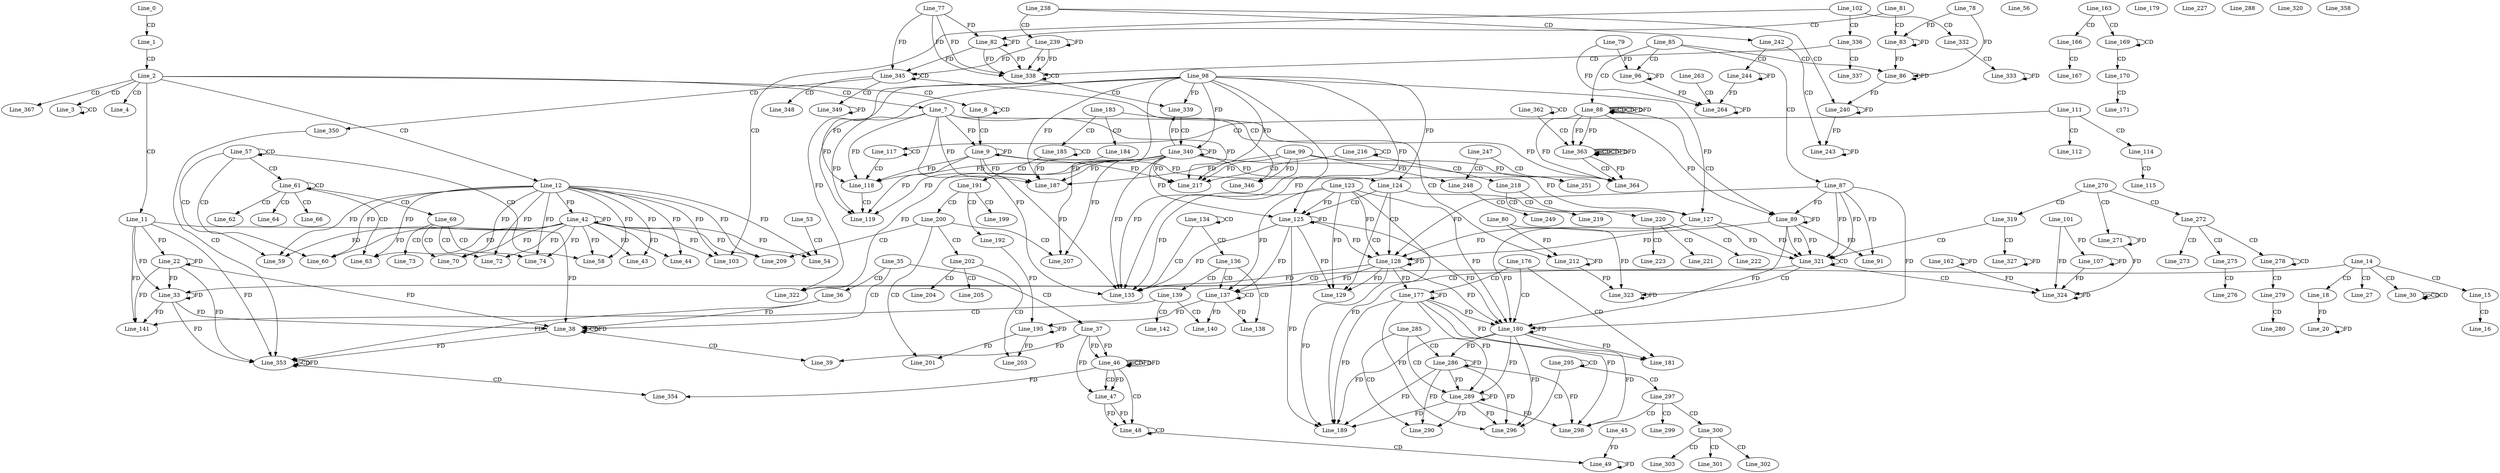 digraph G {
  Line_0;
  Line_1;
  Line_2;
  Line_3;
  Line_3;
  Line_4;
  Line_7;
  Line_8;
  Line_8;
  Line_9;
  Line_11;
  Line_12;
  Line_14;
  Line_15;
  Line_16;
  Line_18;
  Line_20;
  Line_22;
  Line_27;
  Line_30;
  Line_30;
  Line_30;
  Line_33;
  Line_35;
  Line_36;
  Line_37;
  Line_38;
  Line_38;
  Line_38;
  Line_39;
  Line_42;
  Line_43;
  Line_44;
  Line_46;
  Line_46;
  Line_46;
  Line_47;
  Line_47;
  Line_48;
  Line_48;
  Line_49;
  Line_45;
  Line_53;
  Line_54;
  Line_56;
  Line_57;
  Line_57;
  Line_58;
  Line_59;
  Line_60;
  Line_61;
  Line_61;
  Line_62;
  Line_63;
  Line_64;
  Line_66;
  Line_69;
  Line_70;
  Line_72;
  Line_73;
  Line_74;
  Line_81;
  Line_82;
  Line_77;
  Line_83;
  Line_78;
  Line_85;
  Line_86;
  Line_87;
  Line_88;
  Line_88;
  Line_88;
  Line_88;
  Line_89;
  Line_89;
  Line_91;
  Line_96;
  Line_79;
  Line_102;
  Line_103;
  Line_107;
  Line_101;
  Line_111;
  Line_112;
  Line_114;
  Line_115;
  Line_117;
  Line_117;
  Line_118;
  Line_98;
  Line_118;
  Line_119;
  Line_119;
  Line_119;
  Line_124;
  Line_125;
  Line_123;
  Line_125;
  Line_127;
  Line_127;
  Line_128;
  Line_128;
  Line_129;
  Line_134;
  Line_134;
  Line_135;
  Line_99;
  Line_135;
  Line_136;
  Line_137;
  Line_137;
  Line_138;
  Line_139;
  Line_140;
  Line_141;
  Line_142;
  Line_162;
  Line_163;
  Line_166;
  Line_167;
  Line_169;
  Line_169;
  Line_170;
  Line_170;
  Line_171;
  Line_171;
  Line_171;
  Line_176;
  Line_177;
  Line_177;
  Line_179;
  Line_180;
  Line_180;
  Line_181;
  Line_183;
  Line_184;
  Line_185;
  Line_185;
  Line_187;
  Line_187;
  Line_189;
  Line_191;
  Line_192;
  Line_195;
  Line_195;
  Line_195;
  Line_199;
  Line_200;
  Line_201;
  Line_202;
  Line_203;
  Line_204;
  Line_205;
  Line_207;
  Line_209;
  Line_212;
  Line_80;
  Line_216;
  Line_216;
  Line_217;
  Line_218;
  Line_219;
  Line_220;
  Line_221;
  Line_222;
  Line_223;
  Line_227;
  Line_238;
  Line_239;
  Line_240;
  Line_242;
  Line_243;
  Line_244;
  Line_247;
  Line_248;
  Line_249;
  Line_251;
  Line_263;
  Line_264;
  Line_270;
  Line_271;
  Line_272;
  Line_273;
  Line_275;
  Line_276;
  Line_278;
  Line_278;
  Line_279;
  Line_279;
  Line_280;
  Line_280;
  Line_280;
  Line_285;
  Line_286;
  Line_286;
  Line_288;
  Line_289;
  Line_289;
  Line_290;
  Line_295;
  Line_295;
  Line_296;
  Line_296;
  Line_297;
  Line_298;
  Line_299;
  Line_300;
  Line_301;
  Line_302;
  Line_303;
  Line_319;
  Line_320;
  Line_321;
  Line_321;
  Line_322;
  Line_323;
  Line_324;
  Line_327;
  Line_332;
  Line_333;
  Line_336;
  Line_337;
  Line_338;
  Line_338;
  Line_339;
  Line_340;
  Line_345;
  Line_345;
  Line_346;
  Line_348;
  Line_349;
  Line_350;
  Line_353;
  Line_353;
  Line_353;
  Line_354;
  Line_358;
  Line_362;
  Line_362;
  Line_363;
  Line_363;
  Line_363;
  Line_364;
  Line_364;
  Line_367;
  Line_0 -> Line_1 [ label="CD" ];
  Line_1 -> Line_2 [ label="CD" ];
  Line_2 -> Line_3 [ label="CD" ];
  Line_3 -> Line_3 [ label="CD" ];
  Line_2 -> Line_4 [ label="CD" ];
  Line_2 -> Line_7 [ label="CD" ];
  Line_2 -> Line_8 [ label="CD" ];
  Line_8 -> Line_8 [ label="CD" ];
  Line_8 -> Line_9 [ label="CD" ];
  Line_7 -> Line_9 [ label="FD" ];
  Line_9 -> Line_9 [ label="FD" ];
  Line_2 -> Line_11 [ label="CD" ];
  Line_2 -> Line_12 [ label="CD" ];
  Line_14 -> Line_15 [ label="CD" ];
  Line_15 -> Line_16 [ label="CD" ];
  Line_14 -> Line_18 [ label="CD" ];
  Line_18 -> Line_20 [ label="FD" ];
  Line_20 -> Line_20 [ label="FD" ];
  Line_11 -> Line_22 [ label="FD" ];
  Line_22 -> Line_22 [ label="FD" ];
  Line_14 -> Line_27 [ label="CD" ];
  Line_14 -> Line_30 [ label="CD" ];
  Line_30 -> Line_30 [ label="CD" ];
  Line_30 -> Line_30 [ label="CD" ];
  Line_14 -> Line_33 [ label="CD" ];
  Line_11 -> Line_33 [ label="FD" ];
  Line_22 -> Line_33 [ label="FD" ];
  Line_33 -> Line_33 [ label="FD" ];
  Line_35 -> Line_36 [ label="CD" ];
  Line_35 -> Line_37 [ label="CD" ];
  Line_35 -> Line_38 [ label="CD" ];
  Line_38 -> Line_38 [ label="CD" ];
  Line_38 -> Line_38 [ label="FD" ];
  Line_36 -> Line_38 [ label="FD" ];
  Line_11 -> Line_38 [ label="FD" ];
  Line_22 -> Line_38 [ label="FD" ];
  Line_33 -> Line_38 [ label="FD" ];
  Line_38 -> Line_39 [ label="CD" ];
  Line_37 -> Line_39 [ label="FD" ];
  Line_12 -> Line_42 [ label="FD" ];
  Line_42 -> Line_42 [ label="FD" ];
  Line_12 -> Line_43 [ label="FD" ];
  Line_42 -> Line_43 [ label="FD" ];
  Line_12 -> Line_44 [ label="FD" ];
  Line_42 -> Line_44 [ label="FD" ];
  Line_37 -> Line_46 [ label="FD" ];
  Line_46 -> Line_46 [ label="CD" ];
  Line_46 -> Line_46 [ label="FD" ];
  Line_37 -> Line_46 [ label="FD" ];
  Line_46 -> Line_47 [ label="CD" ];
  Line_46 -> Line_47 [ label="FD" ];
  Line_37 -> Line_47 [ label="FD" ];
  Line_46 -> Line_48 [ label="CD" ];
  Line_47 -> Line_48 [ label="FD" ];
  Line_48 -> Line_48 [ label="CD" ];
  Line_47 -> Line_48 [ label="FD" ];
  Line_48 -> Line_49 [ label="CD" ];
  Line_49 -> Line_49 [ label="FD" ];
  Line_45 -> Line_49 [ label="FD" ];
  Line_53 -> Line_54 [ label="CD" ];
  Line_12 -> Line_54 [ label="FD" ];
  Line_42 -> Line_54 [ label="FD" ];
  Line_57 -> Line_57 [ label="CD" ];
  Line_57 -> Line_58 [ label="CD" ];
  Line_12 -> Line_58 [ label="FD" ];
  Line_42 -> Line_58 [ label="FD" ];
  Line_57 -> Line_59 [ label="CD" ];
  Line_12 -> Line_59 [ label="FD" ];
  Line_42 -> Line_59 [ label="FD" ];
  Line_57 -> Line_60 [ label="CD" ];
  Line_12 -> Line_60 [ label="FD" ];
  Line_42 -> Line_60 [ label="FD" ];
  Line_57 -> Line_61 [ label="CD" ];
  Line_61 -> Line_61 [ label="CD" ];
  Line_61 -> Line_62 [ label="CD" ];
  Line_61 -> Line_63 [ label="CD" ];
  Line_12 -> Line_63 [ label="FD" ];
  Line_42 -> Line_63 [ label="FD" ];
  Line_61 -> Line_64 [ label="CD" ];
  Line_61 -> Line_66 [ label="CD" ];
  Line_61 -> Line_69 [ label="CD" ];
  Line_69 -> Line_70 [ label="CD" ];
  Line_12 -> Line_70 [ label="FD" ];
  Line_42 -> Line_70 [ label="FD" ];
  Line_69 -> Line_72 [ label="CD" ];
  Line_12 -> Line_72 [ label="FD" ];
  Line_42 -> Line_72 [ label="FD" ];
  Line_69 -> Line_73 [ label="CD" ];
  Line_69 -> Line_74 [ label="CD" ];
  Line_12 -> Line_74 [ label="FD" ];
  Line_42 -> Line_74 [ label="FD" ];
  Line_81 -> Line_82 [ label="CD" ];
  Line_77 -> Line_82 [ label="FD" ];
  Line_82 -> Line_82 [ label="FD" ];
  Line_81 -> Line_83 [ label="CD" ];
  Line_78 -> Line_83 [ label="FD" ];
  Line_83 -> Line_83 [ label="FD" ];
  Line_85 -> Line_86 [ label="CD" ];
  Line_78 -> Line_86 [ label="FD" ];
  Line_83 -> Line_86 [ label="FD" ];
  Line_86 -> Line_86 [ label="FD" ];
  Line_85 -> Line_87 [ label="CD" ];
  Line_85 -> Line_88 [ label="CD" ];
  Line_88 -> Line_88 [ label="CD" ];
  Line_88 -> Line_88 [ label="CD" ];
  Line_88 -> Line_88 [ label="FD" ];
  Line_88 -> Line_89 [ label="CD" ];
  Line_89 -> Line_89 [ label="FD" ];
  Line_87 -> Line_89 [ label="FD" ];
  Line_88 -> Line_89 [ label="FD" ];
  Line_89 -> Line_91 [ label="FD" ];
  Line_87 -> Line_91 [ label="FD" ];
  Line_85 -> Line_96 [ label="CD" ];
  Line_79 -> Line_96 [ label="FD" ];
  Line_96 -> Line_96 [ label="FD" ];
  Line_102 -> Line_103 [ label="CD" ];
  Line_12 -> Line_103 [ label="FD" ];
  Line_42 -> Line_103 [ label="FD" ];
  Line_107 -> Line_107 [ label="FD" ];
  Line_101 -> Line_107 [ label="FD" ];
  Line_111 -> Line_112 [ label="CD" ];
  Line_111 -> Line_114 [ label="CD" ];
  Line_114 -> Line_115 [ label="CD" ];
  Line_111 -> Line_117 [ label="CD" ];
  Line_117 -> Line_117 [ label="CD" ];
  Line_117 -> Line_118 [ label="CD" ];
  Line_98 -> Line_118 [ label="FD" ];
  Line_7 -> Line_118 [ label="FD" ];
  Line_9 -> Line_118 [ label="FD" ];
  Line_118 -> Line_119 [ label="CD" ];
  Line_7 -> Line_119 [ label="FD" ];
  Line_9 -> Line_119 [ label="FD" ];
  Line_98 -> Line_119 [ label="FD" ];
  Line_98 -> Line_124 [ label="FD" ];
  Line_124 -> Line_125 [ label="CD" ];
  Line_123 -> Line_125 [ label="FD" ];
  Line_125 -> Line_125 [ label="FD" ];
  Line_98 -> Line_125 [ label="FD" ];
  Line_124 -> Line_127 [ label="CD" ];
  Line_98 -> Line_127 [ label="FD" ];
  Line_124 -> Line_128 [ label="CD" ];
  Line_123 -> Line_128 [ label="FD" ];
  Line_125 -> Line_128 [ label="FD" ];
  Line_128 -> Line_128 [ label="FD" ];
  Line_127 -> Line_128 [ label="FD" ];
  Line_89 -> Line_128 [ label="FD" ];
  Line_87 -> Line_128 [ label="FD" ];
  Line_124 -> Line_129 [ label="CD" ];
  Line_123 -> Line_129 [ label="FD" ];
  Line_125 -> Line_129 [ label="FD" ];
  Line_128 -> Line_129 [ label="FD" ];
  Line_134 -> Line_134 [ label="CD" ];
  Line_134 -> Line_135 [ label="CD" ];
  Line_7 -> Line_135 [ label="FD" ];
  Line_9 -> Line_135 [ label="FD" ];
  Line_99 -> Line_135 [ label="FD" ];
  Line_98 -> Line_135 [ label="FD" ];
  Line_123 -> Line_135 [ label="FD" ];
  Line_125 -> Line_135 [ label="FD" ];
  Line_128 -> Line_135 [ label="FD" ];
  Line_134 -> Line_136 [ label="CD" ];
  Line_136 -> Line_137 [ label="CD" ];
  Line_137 -> Line_137 [ label="CD" ];
  Line_123 -> Line_137 [ label="FD" ];
  Line_125 -> Line_137 [ label="FD" ];
  Line_128 -> Line_137 [ label="FD" ];
  Line_136 -> Line_138 [ label="CD" ];
  Line_137 -> Line_138 [ label="FD" ];
  Line_136 -> Line_139 [ label="CD" ];
  Line_139 -> Line_140 [ label="CD" ];
  Line_137 -> Line_140 [ label="FD" ];
  Line_139 -> Line_141 [ label="CD" ];
  Line_11 -> Line_141 [ label="FD" ];
  Line_22 -> Line_141 [ label="FD" ];
  Line_33 -> Line_141 [ label="FD" ];
  Line_139 -> Line_142 [ label="CD" ];
  Line_162 -> Line_162 [ label="FD" ];
  Line_163 -> Line_166 [ label="CD" ];
  Line_166 -> Line_167 [ label="CD" ];
  Line_163 -> Line_169 [ label="CD" ];
  Line_169 -> Line_169 [ label="CD" ];
  Line_169 -> Line_170 [ label="CD" ];
  Line_170 -> Line_171 [ label="CD" ];
  Line_176 -> Line_177 [ label="CD" ];
  Line_128 -> Line_177 [ label="FD" ];
  Line_177 -> Line_177 [ label="FD" ];
  Line_176 -> Line_180 [ label="CD" ];
  Line_123 -> Line_180 [ label="FD" ];
  Line_125 -> Line_180 [ label="FD" ];
  Line_128 -> Line_180 [ label="FD" ];
  Line_177 -> Line_180 [ label="FD" ];
  Line_180 -> Line_180 [ label="FD" ];
  Line_127 -> Line_180 [ label="FD" ];
  Line_89 -> Line_180 [ label="FD" ];
  Line_87 -> Line_180 [ label="FD" ];
  Line_176 -> Line_181 [ label="CD" ];
  Line_177 -> Line_181 [ label="FD" ];
  Line_180 -> Line_181 [ label="FD" ];
  Line_183 -> Line_184 [ label="CD" ];
  Line_183 -> Line_185 [ label="CD" ];
  Line_185 -> Line_185 [ label="CD" ];
  Line_7 -> Line_187 [ label="FD" ];
  Line_9 -> Line_187 [ label="FD" ];
  Line_99 -> Line_187 [ label="FD" ];
  Line_98 -> Line_187 [ label="FD" ];
  Line_184 -> Line_187 [ label="FD" ];
  Line_123 -> Line_189 [ label="FD" ];
  Line_125 -> Line_189 [ label="FD" ];
  Line_128 -> Line_189 [ label="FD" ];
  Line_177 -> Line_189 [ label="FD" ];
  Line_180 -> Line_189 [ label="FD" ];
  Line_185 -> Line_191 [ label="CD" ];
  Line_191 -> Line_192 [ label="CD" ];
  Line_137 -> Line_195 [ label="FD" ];
  Line_195 -> Line_195 [ label="FD" ];
  Line_192 -> Line_195 [ label="FD" ];
  Line_191 -> Line_199 [ label="CD" ];
  Line_191 -> Line_200 [ label="CD" ];
  Line_200 -> Line_201 [ label="CD" ];
  Line_195 -> Line_201 [ label="FD" ];
  Line_200 -> Line_202 [ label="CD" ];
  Line_202 -> Line_203 [ label="CD" ];
  Line_195 -> Line_203 [ label="FD" ];
  Line_202 -> Line_204 [ label="CD" ];
  Line_202 -> Line_205 [ label="CD" ];
  Line_200 -> Line_207 [ label="CD" ];
  Line_98 -> Line_207 [ label="FD" ];
  Line_200 -> Line_209 [ label="CD" ];
  Line_12 -> Line_209 [ label="FD" ];
  Line_42 -> Line_209 [ label="FD" ];
  Line_183 -> Line_212 [ label="CD" ];
  Line_212 -> Line_212 [ label="FD" ];
  Line_80 -> Line_212 [ label="FD" ];
  Line_216 -> Line_216 [ label="CD" ];
  Line_216 -> Line_217 [ label="CD" ];
  Line_7 -> Line_217 [ label="FD" ];
  Line_9 -> Line_217 [ label="FD" ];
  Line_99 -> Line_217 [ label="FD" ];
  Line_98 -> Line_217 [ label="FD" ];
  Line_216 -> Line_218 [ label="CD" ];
  Line_218 -> Line_219 [ label="CD" ];
  Line_218 -> Line_220 [ label="CD" ];
  Line_220 -> Line_221 [ label="CD" ];
  Line_220 -> Line_222 [ label="CD" ];
  Line_220 -> Line_223 [ label="CD" ];
  Line_238 -> Line_239 [ label="CD" ];
  Line_239 -> Line_239 [ label="FD" ];
  Line_238 -> Line_240 [ label="CD" ];
  Line_240 -> Line_240 [ label="FD" ];
  Line_86 -> Line_240 [ label="FD" ];
  Line_238 -> Line_242 [ label="CD" ];
  Line_242 -> Line_243 [ label="CD" ];
  Line_240 -> Line_243 [ label="FD" ];
  Line_243 -> Line_243 [ label="FD" ];
  Line_242 -> Line_244 [ label="CD" ];
  Line_244 -> Line_244 [ label="FD" ];
  Line_247 -> Line_248 [ label="CD" ];
  Line_99 -> Line_248 [ label="FD" ];
  Line_248 -> Line_249 [ label="CD" ];
  Line_247 -> Line_251 [ label="CD" ];
  Line_99 -> Line_251 [ label="FD" ];
  Line_263 -> Line_264 [ label="CD" ];
  Line_244 -> Line_264 [ label="FD" ];
  Line_264 -> Line_264 [ label="FD" ];
  Line_79 -> Line_264 [ label="FD" ];
  Line_96 -> Line_264 [ label="FD" ];
  Line_270 -> Line_271 [ label="CD" ];
  Line_271 -> Line_271 [ label="FD" ];
  Line_270 -> Line_272 [ label="CD" ];
  Line_272 -> Line_273 [ label="CD" ];
  Line_272 -> Line_275 [ label="CD" ];
  Line_275 -> Line_276 [ label="CD" ];
  Line_272 -> Line_278 [ label="CD" ];
  Line_278 -> Line_278 [ label="CD" ];
  Line_278 -> Line_279 [ label="CD" ];
  Line_279 -> Line_280 [ label="CD" ];
  Line_285 -> Line_286 [ label="CD" ];
  Line_180 -> Line_286 [ label="FD" ];
  Line_286 -> Line_286 [ label="FD" ];
  Line_285 -> Line_289 [ label="CD" ];
  Line_177 -> Line_289 [ label="FD" ];
  Line_180 -> Line_289 [ label="FD" ];
  Line_286 -> Line_289 [ label="FD" ];
  Line_289 -> Line_289 [ label="FD" ];
  Line_285 -> Line_290 [ label="CD" ];
  Line_286 -> Line_290 [ label="FD" ];
  Line_289 -> Line_290 [ label="FD" ];
  Line_295 -> Line_295 [ label="CD" ];
  Line_295 -> Line_296 [ label="CD" ];
  Line_177 -> Line_296 [ label="FD" ];
  Line_180 -> Line_296 [ label="FD" ];
  Line_286 -> Line_296 [ label="FD" ];
  Line_289 -> Line_296 [ label="FD" ];
  Line_295 -> Line_297 [ label="CD" ];
  Line_297 -> Line_298 [ label="CD" ];
  Line_177 -> Line_298 [ label="FD" ];
  Line_180 -> Line_298 [ label="FD" ];
  Line_286 -> Line_298 [ label="FD" ];
  Line_289 -> Line_298 [ label="FD" ];
  Line_297 -> Line_299 [ label="CD" ];
  Line_297 -> Line_300 [ label="CD" ];
  Line_300 -> Line_301 [ label="CD" ];
  Line_300 -> Line_302 [ label="CD" ];
  Line_300 -> Line_303 [ label="CD" ];
  Line_270 -> Line_319 [ label="CD" ];
  Line_319 -> Line_321 [ label="CD" ];
  Line_127 -> Line_321 [ label="FD" ];
  Line_89 -> Line_321 [ label="FD" ];
  Line_87 -> Line_321 [ label="FD" ];
  Line_321 -> Line_321 [ label="CD" ];
  Line_127 -> Line_321 [ label="FD" ];
  Line_89 -> Line_321 [ label="FD" ];
  Line_87 -> Line_321 [ label="FD" ];
  Line_321 -> Line_322 [ label="CD" ];
  Line_98 -> Line_322 [ label="FD" ];
  Line_321 -> Line_323 [ label="CD" ];
  Line_212 -> Line_323 [ label="FD" ];
  Line_323 -> Line_323 [ label="FD" ];
  Line_80 -> Line_323 [ label="FD" ];
  Line_321 -> Line_324 [ label="CD" ];
  Line_107 -> Line_324 [ label="FD" ];
  Line_162 -> Line_324 [ label="FD" ];
  Line_271 -> Line_324 [ label="FD" ];
  Line_324 -> Line_324 [ label="FD" ];
  Line_101 -> Line_324 [ label="FD" ];
  Line_319 -> Line_327 [ label="CD" ];
  Line_327 -> Line_327 [ label="FD" ];
  Line_102 -> Line_332 [ label="CD" ];
  Line_332 -> Line_333 [ label="CD" ];
  Line_333 -> Line_333 [ label="FD" ];
  Line_102 -> Line_336 [ label="CD" ];
  Line_336 -> Line_337 [ label="CD" ];
  Line_336 -> Line_338 [ label="CD" ];
  Line_239 -> Line_338 [ label="FD" ];
  Line_77 -> Line_338 [ label="FD" ];
  Line_82 -> Line_338 [ label="FD" ];
  Line_338 -> Line_338 [ label="CD" ];
  Line_239 -> Line_338 [ label="FD" ];
  Line_77 -> Line_338 [ label="FD" ];
  Line_82 -> Line_338 [ label="FD" ];
  Line_338 -> Line_339 [ label="CD" ];
  Line_98 -> Line_339 [ label="FD" ];
  Line_339 -> Line_340 [ label="CD" ];
  Line_340 -> Line_340 [ label="FD" ];
  Line_98 -> Line_340 [ label="FD" ];
  Line_345 -> Line_345 [ label="CD" ];
  Line_239 -> Line_345 [ label="FD" ];
  Line_77 -> Line_345 [ label="FD" ];
  Line_82 -> Line_345 [ label="FD" ];
  Line_345 -> Line_346 [ label="CD" ];
  Line_99 -> Line_346 [ label="FD" ];
  Line_345 -> Line_348 [ label="CD" ];
  Line_345 -> Line_349 [ label="CD" ];
  Line_349 -> Line_349 [ label="FD" ];
  Line_345 -> Line_350 [ label="CD" ];
  Line_350 -> Line_353 [ label="CD" ];
  Line_353 -> Line_353 [ label="CD" ];
  Line_353 -> Line_353 [ label="FD" ];
  Line_38 -> Line_353 [ label="FD" ];
  Line_36 -> Line_353 [ label="FD" ];
  Line_11 -> Line_353 [ label="FD" ];
  Line_22 -> Line_353 [ label="FD" ];
  Line_33 -> Line_353 [ label="FD" ];
  Line_353 -> Line_354 [ label="CD" ];
  Line_46 -> Line_354 [ label="FD" ];
  Line_362 -> Line_362 [ label="CD" ];
  Line_362 -> Line_363 [ label="CD" ];
  Line_363 -> Line_363 [ label="CD" ];
  Line_88 -> Line_363 [ label="FD" ];
  Line_363 -> Line_363 [ label="CD" ];
  Line_363 -> Line_363 [ label="FD" ];
  Line_88 -> Line_363 [ label="FD" ];
  Line_363 -> Line_364 [ label="CD" ];
  Line_7 -> Line_364 [ label="FD" ];
  Line_9 -> Line_364 [ label="FD" ];
  Line_363 -> Line_364 [ label="FD" ];
  Line_88 -> Line_364 [ label="FD" ];
  Line_2 -> Line_367 [ label="CD" ];
  Line_46 -> Line_46 [ label="FD" ];
  Line_88 -> Line_88 [ label="FD" ];
  Line_340 -> Line_118 [ label="FD" ];
  Line_340 -> Line_119 [ label="FD" ];
  Line_340 -> Line_124 [ label="FD" ];
  Line_340 -> Line_125 [ label="FD" ];
  Line_340 -> Line_127 [ label="FD" ];
  Line_340 -> Line_135 [ label="FD" ];
  Line_340 -> Line_187 [ label="FD" ];
  Line_286 -> Line_189 [ label="FD" ];
  Line_289 -> Line_189 [ label="FD" ];
  Line_340 -> Line_207 [ label="FD" ];
  Line_340 -> Line_217 [ label="FD" ];
  Line_340 -> Line_322 [ label="FD" ];
  Line_340 -> Line_339 [ label="FD" ];
  Line_363 -> Line_363 [ label="FD" ];
}
